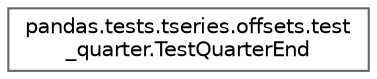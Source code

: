 digraph "Graphical Class Hierarchy"
{
 // LATEX_PDF_SIZE
  bgcolor="transparent";
  edge [fontname=Helvetica,fontsize=10,labelfontname=Helvetica,labelfontsize=10];
  node [fontname=Helvetica,fontsize=10,shape=box,height=0.2,width=0.4];
  rankdir="LR";
  Node0 [id="Node000000",label="pandas.tests.tseries.offsets.test\l_quarter.TestQuarterEnd",height=0.2,width=0.4,color="grey40", fillcolor="white", style="filled",URL="$d7/d08/classpandas_1_1tests_1_1tseries_1_1offsets_1_1test__quarter_1_1TestQuarterEnd.html",tooltip=" "];
}
